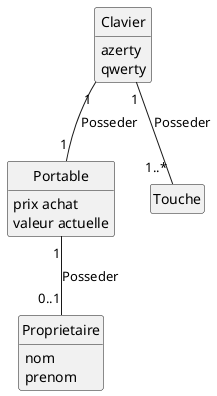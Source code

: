 @startuml Ordinateurs Portables

hide circle
hide empty members
hide empty methods


class portable as "Portable" {  
  
  prix achat
  valeur actuelle
  }

class clavier as "Clavier"{
  azerty
  qwerty
  
  
}

class Proprietaire {
  nom
  prenom
  }

class Touche {
 
  }


portable "1" -- "0..1" Proprietaire : Posseder
clavier "1" -- "1" portable : Posseder
clavier "1" -- "1..*" Touche : Posseder



@enduml
